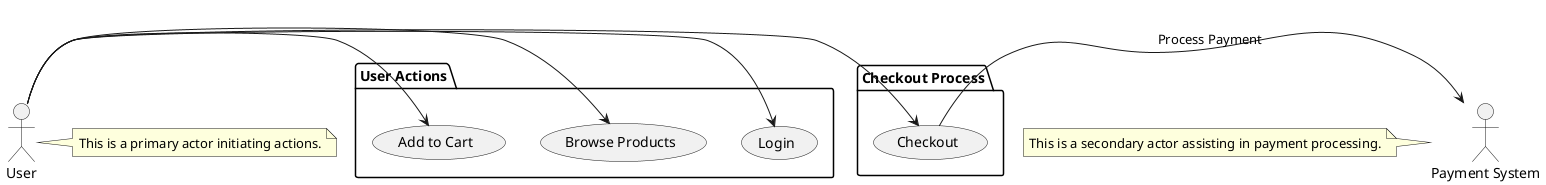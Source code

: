 @startuml
actor User as PrimaryActor
actor "Payment System" as SecondaryActor

package "User Actions" {
    PrimaryActor -> (Login)
    PrimaryActor -> (Browse Products)
    PrimaryActor -> (Add to Cart)
}

package "Checkout Process" {
    PrimaryActor -> (Checkout)
    (Checkout) -> SecondaryActor : "Process Payment"
}

note right of PrimaryActor : This is a primary actor initiating actions.
note left of SecondaryActor : This is a secondary actor assisting in payment processing.

@enduml
